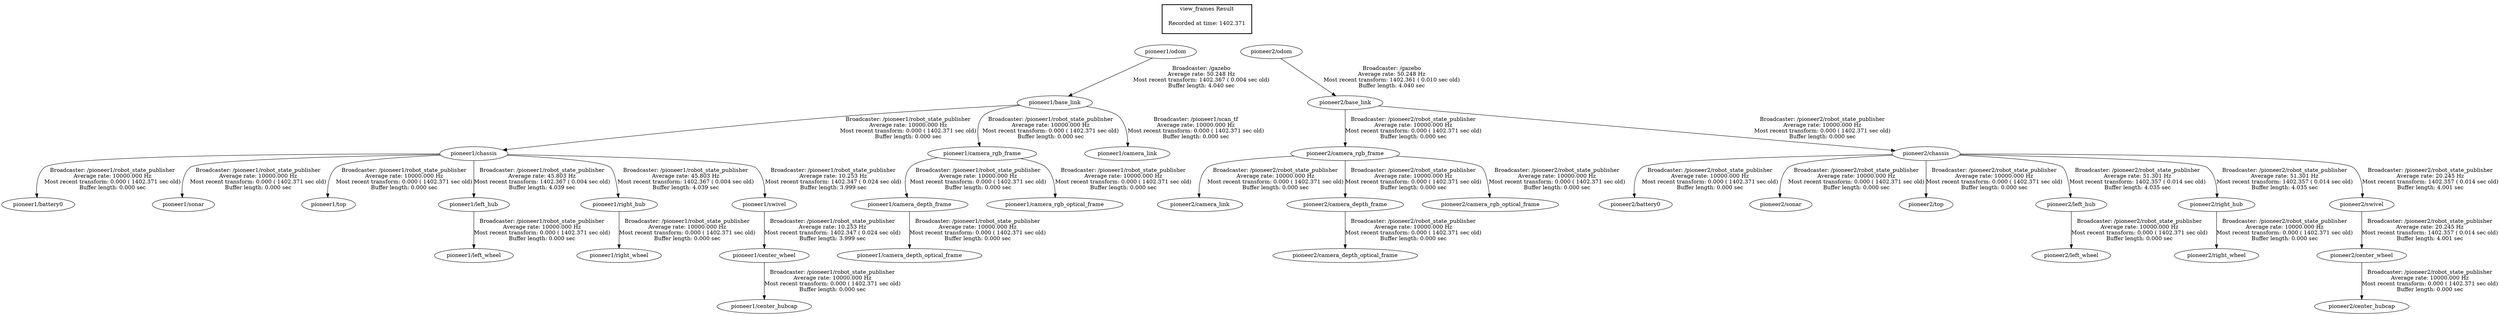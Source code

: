digraph G {
"pioneer1/base_link" -> "pioneer1/chassis"[label="Broadcaster: /pioneer1/robot_state_publisher\nAverage rate: 10000.000 Hz\nMost recent transform: 0.000 ( 1402.371 sec old)\nBuffer length: 0.000 sec\n"];
"pioneer1/odom" -> "pioneer1/base_link"[label="Broadcaster: /gazebo\nAverage rate: 50.248 Hz\nMost recent transform: 1402.367 ( 0.004 sec old)\nBuffer length: 4.040 sec\n"];
"pioneer1/camera_rgb_frame" -> "pioneer1/camera_depth_frame"[label="Broadcaster: /pioneer1/robot_state_publisher\nAverage rate: 10000.000 Hz\nMost recent transform: 0.000 ( 1402.371 sec old)\nBuffer length: 0.000 sec\n"];
"pioneer1/base_link" -> "pioneer1/camera_rgb_frame"[label="Broadcaster: /pioneer1/robot_state_publisher\nAverage rate: 10000.000 Hz\nMost recent transform: 0.000 ( 1402.371 sec old)\nBuffer length: 0.000 sec\n"];
"pioneer1/camera_depth_frame" -> "pioneer1/camera_depth_optical_frame"[label="Broadcaster: /pioneer1/robot_state_publisher\nAverage rate: 10000.000 Hz\nMost recent transform: 0.000 ( 1402.371 sec old)\nBuffer length: 0.000 sec\n"];
"pioneer1/base_link" -> "pioneer1/camera_link"[label="Broadcaster: /pioneer1/scan_tf\nAverage rate: 10000.000 Hz\nMost recent transform: 0.000 ( 1402.371 sec old)\nBuffer length: 0.000 sec\n"];
"pioneer1/camera_rgb_frame" -> "pioneer1/camera_rgb_optical_frame"[label="Broadcaster: /pioneer1/robot_state_publisher\nAverage rate: 10000.000 Hz\nMost recent transform: 0.000 ( 1402.371 sec old)\nBuffer length: 0.000 sec\n"];
"pioneer1/chassis" -> "pioneer1/battery0"[label="Broadcaster: /pioneer1/robot_state_publisher\nAverage rate: 10000.000 Hz\nMost recent transform: 0.000 ( 1402.371 sec old)\nBuffer length: 0.000 sec\n"];
"pioneer1/chassis" -> "pioneer1/sonar"[label="Broadcaster: /pioneer1/robot_state_publisher\nAverage rate: 10000.000 Hz\nMost recent transform: 0.000 ( 1402.371 sec old)\nBuffer length: 0.000 sec\n"];
"pioneer1/chassis" -> "pioneer1/top"[label="Broadcaster: /pioneer1/robot_state_publisher\nAverage rate: 10000.000 Hz\nMost recent transform: 0.000 ( 1402.371 sec old)\nBuffer length: 0.000 sec\n"];
"pioneer1/left_hub" -> "pioneer1/left_wheel"[label="Broadcaster: /pioneer1/robot_state_publisher\nAverage rate: 10000.000 Hz\nMost recent transform: 0.000 ( 1402.371 sec old)\nBuffer length: 0.000 sec\n"];
"pioneer1/chassis" -> "pioneer1/left_hub"[label="Broadcaster: /pioneer1/robot_state_publisher\nAverage rate: 45.803 Hz\nMost recent transform: 1402.367 ( 0.004 sec old)\nBuffer length: 4.039 sec\n"];
"pioneer1/right_hub" -> "pioneer1/right_wheel"[label="Broadcaster: /pioneer1/robot_state_publisher\nAverage rate: 10000.000 Hz\nMost recent transform: 0.000 ( 1402.371 sec old)\nBuffer length: 0.000 sec\n"];
"pioneer1/chassis" -> "pioneer1/right_hub"[label="Broadcaster: /pioneer1/robot_state_publisher\nAverage rate: 45.803 Hz\nMost recent transform: 1402.367 ( 0.004 sec old)\nBuffer length: 4.039 sec\n"];
"pioneer1/center_wheel" -> "pioneer1/center_hubcap"[label="Broadcaster: /pioneer1/robot_state_publisher\nAverage rate: 10000.000 Hz\nMost recent transform: 0.000 ( 1402.371 sec old)\nBuffer length: 0.000 sec\n"];
"pioneer1/swivel" -> "pioneer1/center_wheel"[label="Broadcaster: /pioneer1/robot_state_publisher\nAverage rate: 10.253 Hz\nMost recent transform: 1402.347 ( 0.024 sec old)\nBuffer length: 3.999 sec\n"];
"pioneer2/camera_rgb_frame" -> "pioneer2/camera_link"[label="Broadcaster: /pioneer2/robot_state_publisher\nAverage rate: 10000.000 Hz\nMost recent transform: 0.000 ( 1402.371 sec old)\nBuffer length: 0.000 sec\n"];
"pioneer2/odom" -> "pioneer2/base_link"[label="Broadcaster: /gazebo\nAverage rate: 50.248 Hz\nMost recent transform: 1402.361 ( 0.010 sec old)\nBuffer length: 4.040 sec\n"];
"pioneer2/base_link" -> "pioneer2/chassis"[label="Broadcaster: /pioneer2/robot_state_publisher\nAverage rate: 10000.000 Hz\nMost recent transform: 0.000 ( 1402.371 sec old)\nBuffer length: 0.000 sec\n"];
"pioneer2/camera_rgb_frame" -> "pioneer2/camera_depth_frame"[label="Broadcaster: /pioneer2/robot_state_publisher\nAverage rate: 10000.000 Hz\nMost recent transform: 0.000 ( 1402.371 sec old)\nBuffer length: 0.000 sec\n"];
"pioneer2/base_link" -> "pioneer2/camera_rgb_frame"[label="Broadcaster: /pioneer2/robot_state_publisher\nAverage rate: 10000.000 Hz\nMost recent transform: 0.000 ( 1402.371 sec old)\nBuffer length: 0.000 sec\n"];
"pioneer2/camera_depth_frame" -> "pioneer2/camera_depth_optical_frame"[label="Broadcaster: /pioneer2/robot_state_publisher\nAverage rate: 10000.000 Hz\nMost recent transform: 0.000 ( 1402.371 sec old)\nBuffer length: 0.000 sec\n"];
"pioneer2/camera_rgb_frame" -> "pioneer2/camera_rgb_optical_frame"[label="Broadcaster: /pioneer2/robot_state_publisher\nAverage rate: 10000.000 Hz\nMost recent transform: 0.000 ( 1402.371 sec old)\nBuffer length: 0.000 sec\n"];
"pioneer2/chassis" -> "pioneer2/battery0"[label="Broadcaster: /pioneer2/robot_state_publisher\nAverage rate: 10000.000 Hz\nMost recent transform: 0.000 ( 1402.371 sec old)\nBuffer length: 0.000 sec\n"];
"pioneer2/chassis" -> "pioneer2/sonar"[label="Broadcaster: /pioneer2/robot_state_publisher\nAverage rate: 10000.000 Hz\nMost recent transform: 0.000 ( 1402.371 sec old)\nBuffer length: 0.000 sec\n"];
"pioneer2/chassis" -> "pioneer2/top"[label="Broadcaster: /pioneer2/robot_state_publisher\nAverage rate: 10000.000 Hz\nMost recent transform: 0.000 ( 1402.371 sec old)\nBuffer length: 0.000 sec\n"];
"pioneer2/left_hub" -> "pioneer2/left_wheel"[label="Broadcaster: /pioneer2/robot_state_publisher\nAverage rate: 10000.000 Hz\nMost recent transform: 0.000 ( 1402.371 sec old)\nBuffer length: 0.000 sec\n"];
"pioneer2/chassis" -> "pioneer2/left_hub"[label="Broadcaster: /pioneer2/robot_state_publisher\nAverage rate: 51.301 Hz\nMost recent transform: 1402.357 ( 0.014 sec old)\nBuffer length: 4.035 sec\n"];
"pioneer2/right_hub" -> "pioneer2/right_wheel"[label="Broadcaster: /pioneer2/robot_state_publisher\nAverage rate: 10000.000 Hz\nMost recent transform: 0.000 ( 1402.371 sec old)\nBuffer length: 0.000 sec\n"];
"pioneer2/chassis" -> "pioneer2/right_hub"[label="Broadcaster: /pioneer2/robot_state_publisher\nAverage rate: 51.301 Hz\nMost recent transform: 1402.357 ( 0.014 sec old)\nBuffer length: 4.035 sec\n"];
"pioneer2/center_wheel" -> "pioneer2/center_hubcap"[label="Broadcaster: /pioneer2/robot_state_publisher\nAverage rate: 10000.000 Hz\nMost recent transform: 0.000 ( 1402.371 sec old)\nBuffer length: 0.000 sec\n"];
"pioneer2/swivel" -> "pioneer2/center_wheel"[label="Broadcaster: /pioneer2/robot_state_publisher\nAverage rate: 20.245 Hz\nMost recent transform: 1402.357 ( 0.014 sec old)\nBuffer length: 4.001 sec\n"];
"pioneer1/chassis" -> "pioneer1/swivel"[label="Broadcaster: /pioneer1/robot_state_publisher\nAverage rate: 10.253 Hz\nMost recent transform: 1402.347 ( 0.024 sec old)\nBuffer length: 3.999 sec\n"];
"pioneer2/chassis" -> "pioneer2/swivel"[label="Broadcaster: /pioneer2/robot_state_publisher\nAverage rate: 20.245 Hz\nMost recent transform: 1402.357 ( 0.014 sec old)\nBuffer length: 4.001 sec\n"];
edge [style=invis];
 subgraph cluster_legend { style=bold; color=black; label ="view_frames Result";
"Recorded at time: 1402.371"[ shape=plaintext ] ;
 }->"pioneer2/odom";
edge [style=invis];
 subgraph cluster_legend { style=bold; color=black; label ="view_frames Result";
"Recorded at time: 1402.371"[ shape=plaintext ] ;
 }->"pioneer1/odom";
}
